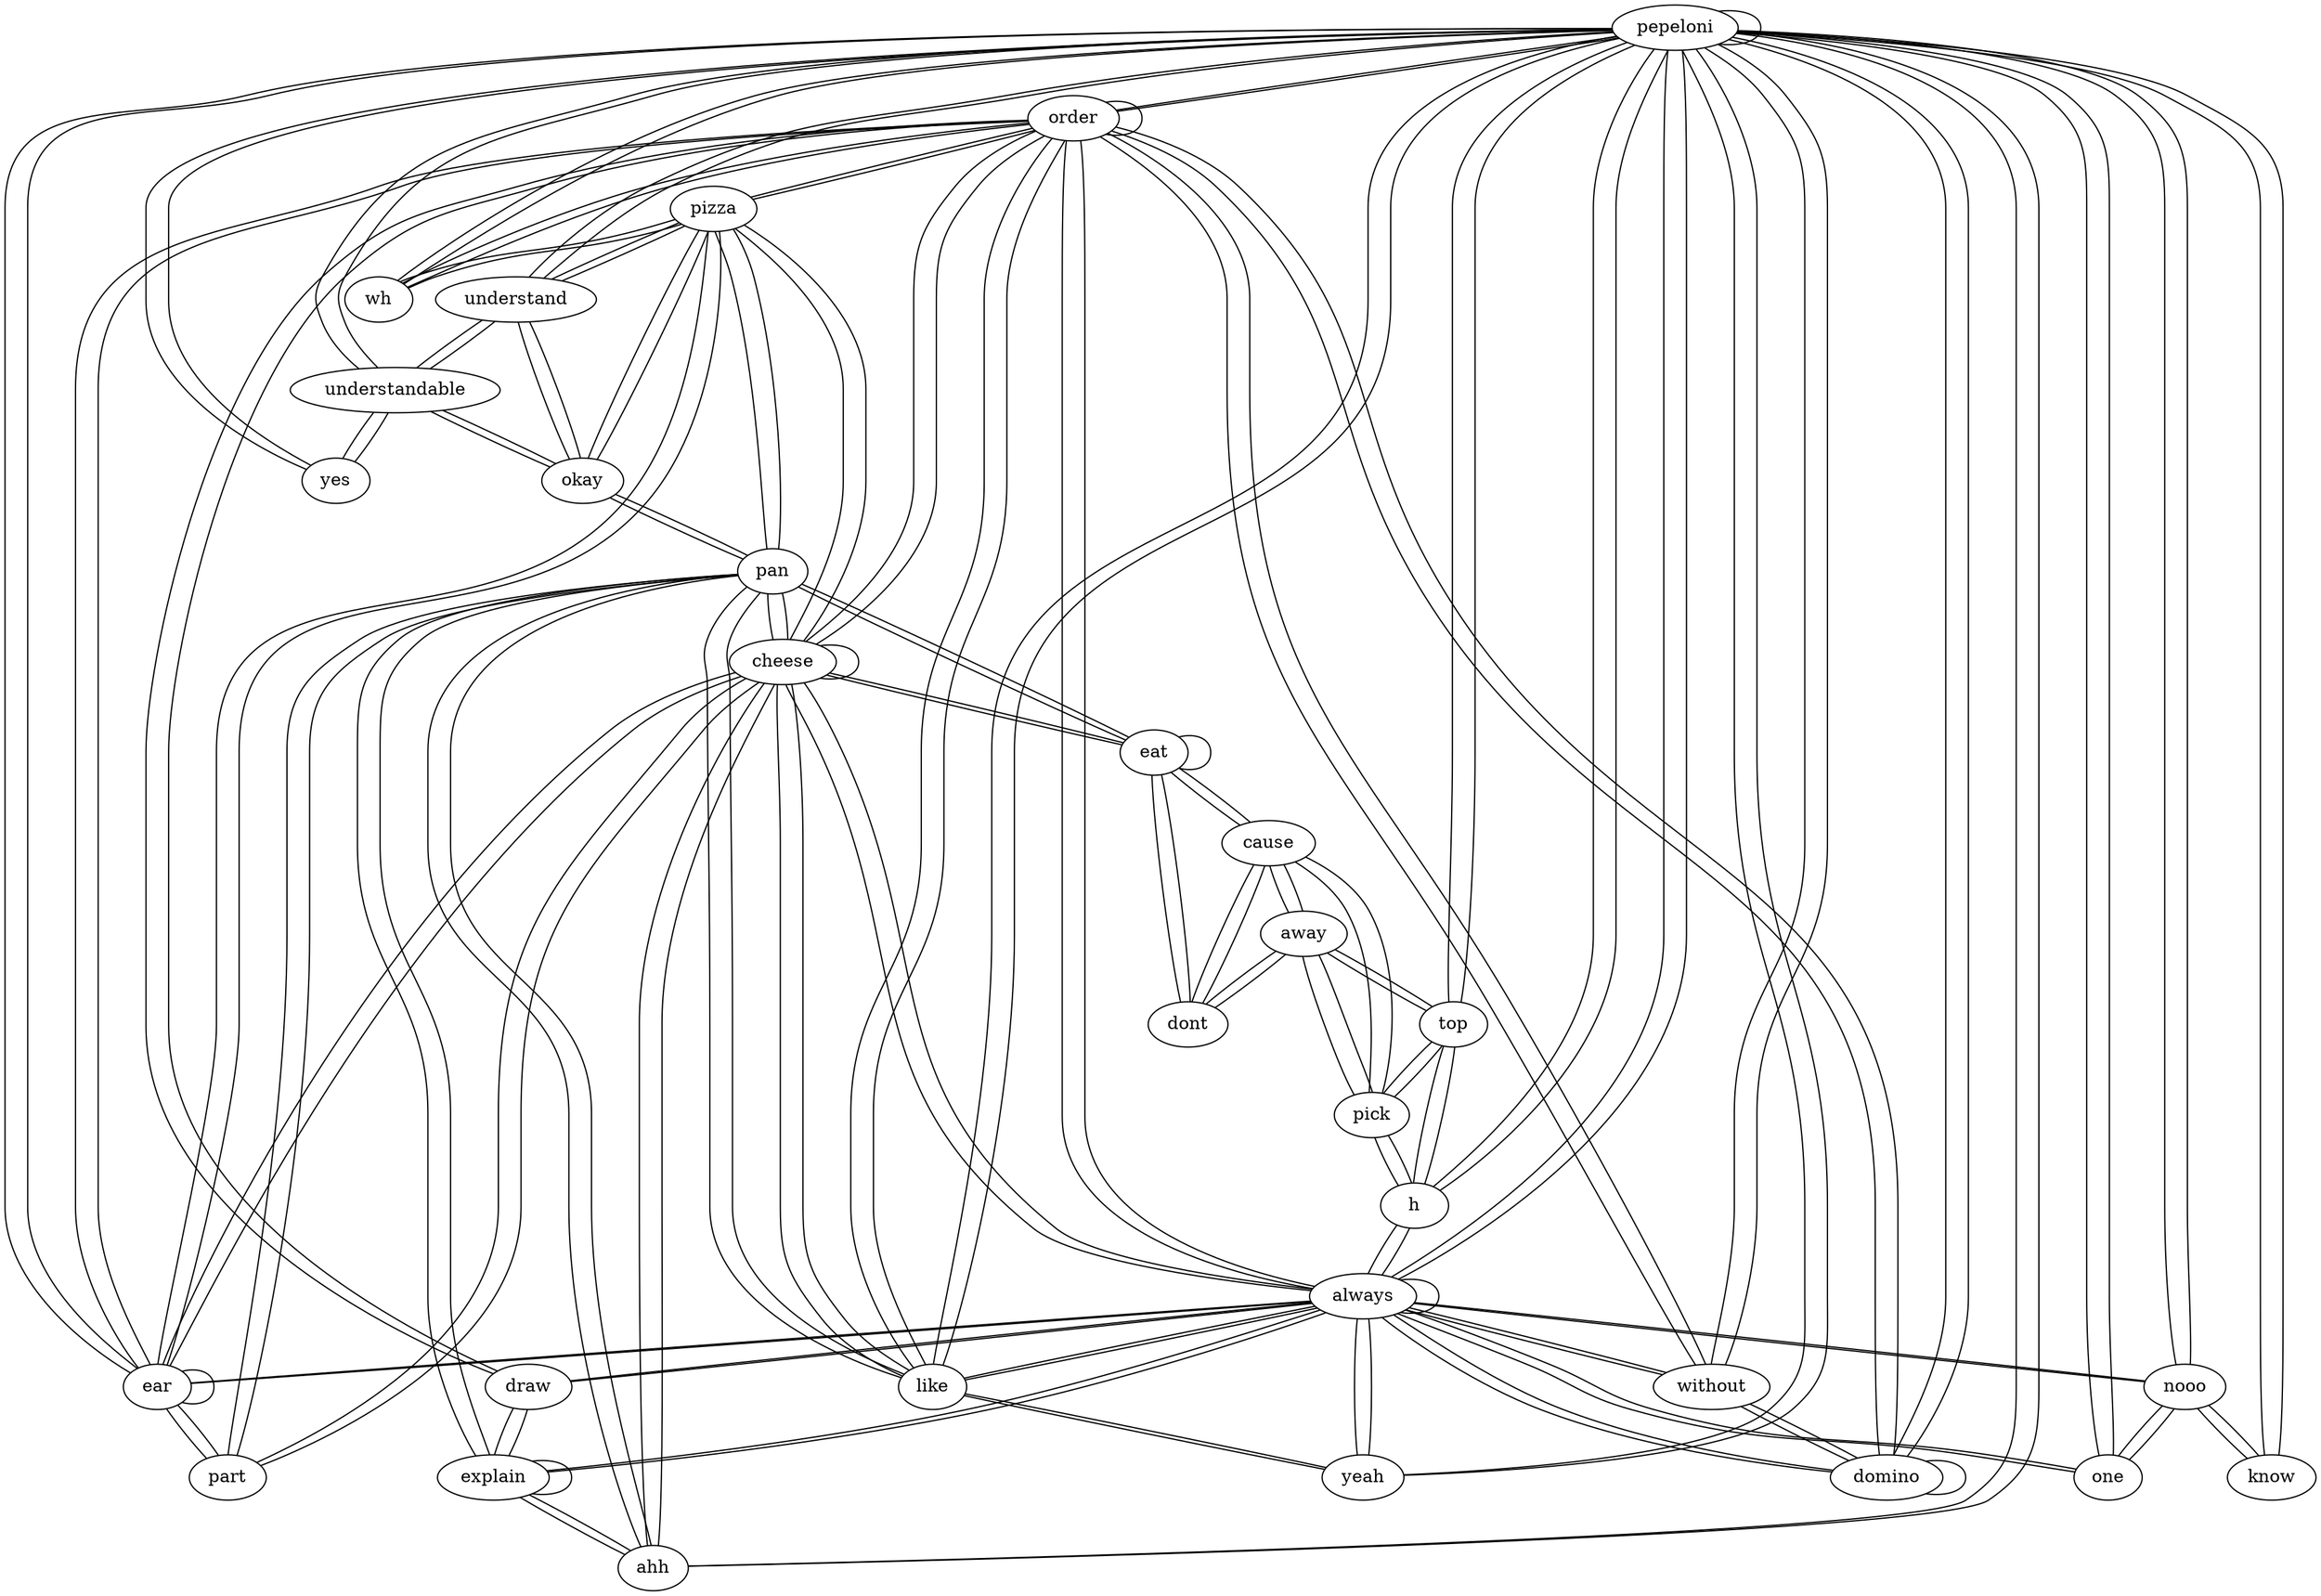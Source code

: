graph "Word Graph" {
	12 [label=pepeloni]
	12 [label=pepeloni]
	12 -- 12 [weight=12]
	2 [label=order]
	21 [label=always]
	2 -- 21 [weight=6]
	21 [label=always]
	2 [label=order]
	21 -- 2 [weight=6]
	11 [label=pan]
	16 [label=cheese]
	11 -- 16 [weight=5]
	12 [label=pepeloni]
	13 [label=without]
	12 -- 13 [weight=5]
	12 [label=pepeloni]
	21 [label=always]
	12 -- 21 [weight=5]
	13 [label=without]
	12 [label=pepeloni]
	13 -- 12 [weight=5]
	16 [label=cheese]
	11 [label=pan]
	16 -- 11 [weight=5]
	21 [label=always]
	12 [label=pepeloni]
	21 -- 12 [weight=5]
	16 [label=cheese]
	16 [label=cheese]
	16 -- 16 [weight=4]
	21 [label=always]
	21 [label=always]
	21 -- 21 [weight=4]
	2 [label=order]
	12 [label=pepeloni]
	2 -- 12 [weight=3]
	2 [label=order]
	16 [label=cheese]
	2 -- 16 [weight=3]
	12 [label=pepeloni]
	2 [label=order]
	12 -- 2 [weight=3]
	12 [label=pepeloni]
	28 [label=like]
	12 -- 28 [weight=3]
	12 [label=pepeloni]
	29 [label=know]
	12 -- 29 [weight=3]
	16 [label=cheese]
	2 [label=order]
	16 -- 2 [weight=3]
	28 [label=like]
	12 [label=pepeloni]
	28 -- 12 [weight=3]
	29 [label=know]
	12 [label=pepeloni]
	29 -- 12 [weight=3]
	0 [label=domino]
	0 [label=domino]
	0 -- 0 [weight=2]
	0 [label=domino]
	2 [label=order]
	0 -- 2 [weight=2]
	0 [label=domino]
	12 [label=pepeloni]
	0 -- 12 [weight=2]
	2 [label=order]
	0 [label=domino]
	2 -- 0 [weight=2]
	2 [label=order]
	2 [label=order]
	2 -- 2 [weight=2]
	2 [label=order]
	23 [label=wh]
	2 -- 23 [weight=2]
	2 [label=order]
	27 [label=ear]
	2 -- 27 [weight=2]
	6 [label=yeah]
	21 [label=always]
	6 -- 21 [weight=2]
	7 [label=explain]
	7 [label=explain]
	7 -- 7 [weight=2]
	7 [label=explain]
	9 [label=draw]
	7 -- 9 [weight=2]
	7 [label=explain]
	19 [label=ahh]
	7 -- 19 [weight=2]
	8 [label=part]
	27 [label=ear]
	8 -- 27 [weight=2]
	9 [label=draw]
	7 [label=explain]
	9 -- 7 [weight=2]
	12 [label=pepeloni]
	0 [label=domino]
	12 -- 0 [weight=2]
	12 [label=pepeloni]
	19 [label=ahh]
	12 -- 19 [weight=2]
	12 [label=pepeloni]
	27 [label=ear]
	12 -- 27 [weight=2]
	15 [label=eat]
	15 [label=eat]
	15 -- 15 [weight=2]
	15 [label=eat]
	16 [label=cheese]
	15 -- 16 [weight=2]
	15 [label=eat]
	18 [label=dont]
	15 -- 18 [weight=2]
	16 [label=cheese]
	15 [label=eat]
	16 -- 15 [weight=2]
	17 [label=one]
	21 [label=always]
	17 -- 21 [weight=2]
	18 [label=dont]
	15 [label=eat]
	18 -- 15 [weight=2]
	19 [label=ahh]
	7 [label=explain]
	19 -- 7 [weight=2]
	19 [label=ahh]
	12 [label=pepeloni]
	19 -- 12 [weight=2]
	21 [label=always]
	6 [label=yeah]
	21 -- 6 [weight=2]
	21 [label=always]
	17 [label=one]
	21 -- 17 [weight=2]
	23 [label=wh]
	2 [label=order]
	23 -- 2 [weight=2]
	26 [label=pizza]
	27 [label=ear]
	26 -- 27 [weight=2]
	27 [label=ear]
	2 [label=order]
	27 -- 2 [weight=2]
	27 [label=ear]
	8 [label=part]
	27 -- 8 [weight=2]
	27 [label=ear]
	12 [label=pepeloni]
	27 -- 12 [weight=2]
	27 [label=ear]
	26 [label=pizza]
	27 -- 26 [weight=2]
	27 [label=ear]
	27 [label=ear]
	27 -- 27 [weight=2]
	0 [label=domino]
	13 [label=without]
	0 -- 13 [weight=1]
	0 [label=domino]
	21 [label=always]
	0 -- 21 [weight=1]
	1 [label=okay]
	5 [label=understand]
	1 -- 5 [weight=1]
	1 [label=okay]
	11 [label=pan]
	1 -- 11 [weight=1]
	1 [label=okay]
	24 [label=understandable]
	1 -- 24 [weight=1]
	1 [label=okay]
	26 [label=pizza]
	1 -- 26 [weight=1]
	2 [label=order]
	9 [label=draw]
	2 -- 9 [weight=1]
	2 [label=order]
	13 [label=without]
	2 -- 13 [weight=1]
	2 [label=order]
	26 [label=pizza]
	2 -- 26 [weight=1]
	2 [label=order]
	28 [label=like]
	2 -- 28 [weight=1]
	3 [label=h]
	4 [label=top]
	3 -- 4 [weight=1]
	3 [label=h]
	12 [label=pepeloni]
	3 -- 12 [weight=1]
	3 [label=h]
	21 [label=always]
	3 -- 21 [weight=1]
	3 [label=h]
	22 [label=pick]
	3 -- 22 [weight=1]
	4 [label=top]
	3 [label=h]
	4 -- 3 [weight=1]
	4 [label=top]
	12 [label=pepeloni]
	4 -- 12 [weight=1]
	4 [label=top]
	20 [label=away]
	4 -- 20 [weight=1]
	4 [label=top]
	22 [label=pick]
	4 -- 22 [weight=1]
	5 [label=understand]
	1 [label=okay]
	5 -- 1 [weight=1]
	5 [label=understand]
	12 [label=pepeloni]
	5 -- 12 [weight=1]
	5 [label=understand]
	24 [label=understandable]
	5 -- 24 [weight=1]
	5 [label=understand]
	26 [label=pizza]
	5 -- 26 [weight=1]
	6 [label=yeah]
	12 [label=pepeloni]
	6 -- 12 [weight=1]
	6 [label=yeah]
	28 [label=like]
	6 -- 28 [weight=1]
	7 [label=explain]
	11 [label=pan]
	7 -- 11 [weight=1]
	7 [label=explain]
	21 [label=always]
	7 -- 21 [weight=1]
	8 [label=part]
	11 [label=pan]
	8 -- 11 [weight=1]
	8 [label=part]
	16 [label=cheese]
	8 -- 16 [weight=1]
	9 [label=draw]
	2 [label=order]
	9 -- 2 [weight=1]
	9 [label=draw]
	21 [label=always]
	9 -- 21 [weight=1]
	10 [label=nooo]
	12 [label=pepeloni]
	10 -- 12 [weight=1]
	10 [label=nooo]
	17 [label=one]
	10 -- 17 [weight=1]
	10 [label=nooo]
	21 [label=always]
	10 -- 21 [weight=1]
	10 [label=nooo]
	29 [label=know]
	10 -- 29 [weight=1]
	11 [label=pan]
	1 [label=okay]
	11 -- 1 [weight=1]
	11 [label=pan]
	7 [label=explain]
	11 -- 7 [weight=1]
	11 [label=pan]
	8 [label=part]
	11 -- 8 [weight=1]
	11 [label=pan]
	15 [label=eat]
	11 -- 15 [weight=1]
	11 [label=pan]
	19 [label=ahh]
	11 -- 19 [weight=1]
	11 [label=pan]
	26 [label=pizza]
	11 -- 26 [weight=1]
	11 [label=pan]
	28 [label=like]
	11 -- 28 [weight=1]
	12 [label=pepeloni]
	3 [label=h]
	12 -- 3 [weight=1]
	12 [label=pepeloni]
	4 [label=top]
	12 -- 4 [weight=1]
	12 [label=pepeloni]
	5 [label=understand]
	12 -- 5 [weight=1]
	12 [label=pepeloni]
	6 [label=yeah]
	12 -- 6 [weight=1]
	12 [label=pepeloni]
	10 [label=nooo]
	12 -- 10 [weight=1]
	12 [label=pepeloni]
	17 [label=one]
	12 -- 17 [weight=1]
	12 [label=pepeloni]
	23 [label=wh]
	12 -- 23 [weight=1]
	12 [label=pepeloni]
	24 [label=understandable]
	12 -- 24 [weight=1]
	12 [label=pepeloni]
	25 [label=yes]
	12 -- 25 [weight=1]
	13 [label=without]
	0 [label=domino]
	13 -- 0 [weight=1]
	13 [label=without]
	2 [label=order]
	13 -- 2 [weight=1]
	13 [label=without]
	21 [label=always]
	13 -- 21 [weight=1]
	14 [label=cause]
	15 [label=eat]
	14 -- 15 [weight=1]
	14 [label=cause]
	18 [label=dont]
	14 -- 18 [weight=1]
	14 [label=cause]
	20 [label=away]
	14 -- 20 [weight=1]
	14 [label=cause]
	22 [label=pick]
	14 -- 22 [weight=1]
	15 [label=eat]
	11 [label=pan]
	15 -- 11 [weight=1]
	15 [label=eat]
	14 [label=cause]
	15 -- 14 [weight=1]
	16 [label=cheese]
	8 [label=part]
	16 -- 8 [weight=1]
	16 [label=cheese]
	19 [label=ahh]
	16 -- 19 [weight=1]
	16 [label=cheese]
	21 [label=always]
	16 -- 21 [weight=1]
	16 [label=cheese]
	26 [label=pizza]
	16 -- 26 [weight=1]
	16 [label=cheese]
	27 [label=ear]
	16 -- 27 [weight=1]
	16 [label=cheese]
	28 [label=like]
	16 -- 28 [weight=1]
	17 [label=one]
	10 [label=nooo]
	17 -- 10 [weight=1]
	17 [label=one]
	12 [label=pepeloni]
	17 -- 12 [weight=1]
	18 [label=dont]
	14 [label=cause]
	18 -- 14 [weight=1]
	18 [label=dont]
	20 [label=away]
	18 -- 20 [weight=1]
	19 [label=ahh]
	11 [label=pan]
	19 -- 11 [weight=1]
	19 [label=ahh]
	16 [label=cheese]
	19 -- 16 [weight=1]
	20 [label=away]
	4 [label=top]
	20 -- 4 [weight=1]
	20 [label=away]
	14 [label=cause]
	20 -- 14 [weight=1]
	20 [label=away]
	18 [label=dont]
	20 -- 18 [weight=1]
	20 [label=away]
	22 [label=pick]
	20 -- 22 [weight=1]
	21 [label=always]
	0 [label=domino]
	21 -- 0 [weight=1]
	21 [label=always]
	3 [label=h]
	21 -- 3 [weight=1]
	21 [label=always]
	7 [label=explain]
	21 -- 7 [weight=1]
	21 [label=always]
	9 [label=draw]
	21 -- 9 [weight=1]
	21 [label=always]
	10 [label=nooo]
	21 -- 10 [weight=1]
	21 [label=always]
	13 [label=without]
	21 -- 13 [weight=1]
	21 [label=always]
	16 [label=cheese]
	21 -- 16 [weight=1]
	21 [label=always]
	27 [label=ear]
	21 -- 27 [weight=1]
	21 [label=always]
	28 [label=like]
	21 -- 28 [weight=1]
	22 [label=pick]
	3 [label=h]
	22 -- 3 [weight=1]
	22 [label=pick]
	4 [label=top]
	22 -- 4 [weight=1]
	22 [label=pick]
	14 [label=cause]
	22 -- 14 [weight=1]
	22 [label=pick]
	20 [label=away]
	22 -- 20 [weight=1]
	23 [label=wh]
	12 [label=pepeloni]
	23 -- 12 [weight=1]
	23 [label=wh]
	26 [label=pizza]
	23 -- 26 [weight=1]
	24 [label=understandable]
	1 [label=okay]
	24 -- 1 [weight=1]
	24 [label=understandable]
	5 [label=understand]
	24 -- 5 [weight=1]
	24 [label=understandable]
	12 [label=pepeloni]
	24 -- 12 [weight=1]
	24 [label=understandable]
	25 [label=yes]
	24 -- 25 [weight=1]
	25 [label=yes]
	12 [label=pepeloni]
	25 -- 12 [weight=1]
	25 [label=yes]
	24 [label=understandable]
	25 -- 24 [weight=1]
	26 [label=pizza]
	1 [label=okay]
	26 -- 1 [weight=1]
	26 [label=pizza]
	2 [label=order]
	26 -- 2 [weight=1]
	26 [label=pizza]
	5 [label=understand]
	26 -- 5 [weight=1]
	26 [label=pizza]
	11 [label=pan]
	26 -- 11 [weight=1]
	26 [label=pizza]
	16 [label=cheese]
	26 -- 16 [weight=1]
	26 [label=pizza]
	23 [label=wh]
	26 -- 23 [weight=1]
	27 [label=ear]
	16 [label=cheese]
	27 -- 16 [weight=1]
	27 [label=ear]
	21 [label=always]
	27 -- 21 [weight=1]
	28 [label=like]
	2 [label=order]
	28 -- 2 [weight=1]
	28 [label=like]
	6 [label=yeah]
	28 -- 6 [weight=1]
	28 [label=like]
	11 [label=pan]
	28 -- 11 [weight=1]
	28 [label=like]
	16 [label=cheese]
	28 -- 16 [weight=1]
	28 [label=like]
	21 [label=always]
	28 -- 21 [weight=1]
	29 [label=know]
	10 [label=nooo]
	29 -- 10 [weight=1]
}
